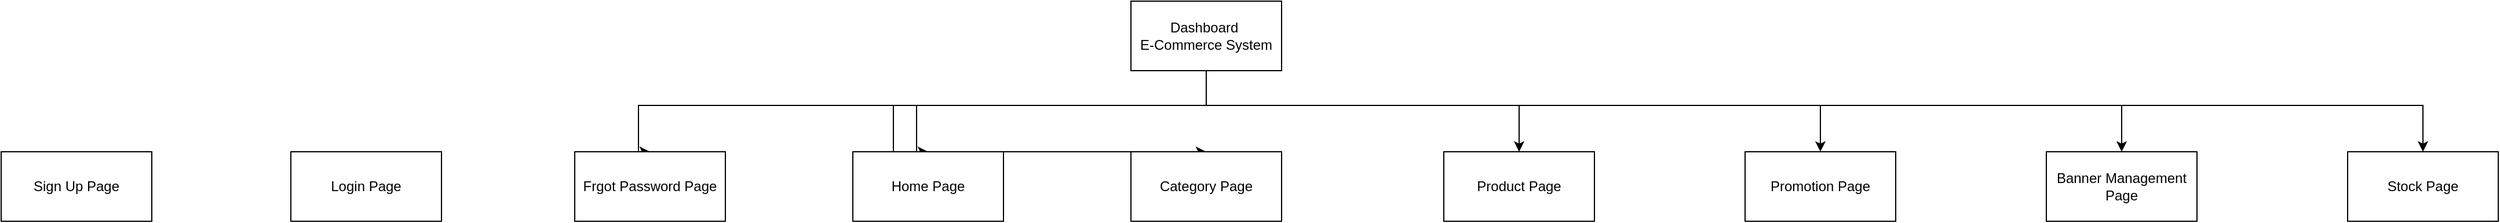 <mxfile version="25.0.3">
  <diagram name="Halaman-1" id="eAOs9XlgQPngfPqJjkuD">
    <mxGraphModel dx="3341" dy="1366" grid="1" gridSize="10" guides="1" tooltips="1" connect="1" arrows="1" fold="1" page="1" pageScale="1" pageWidth="827" pageHeight="1169" math="0" shadow="0">
      <root>
        <mxCell id="0" />
        <mxCell id="1" parent="0" />
        <mxCell id="wNbZasDDK-4g0cFuWofB-10" style="edgeStyle=orthogonalEdgeStyle;rounded=0;orthogonalLoop=1;jettySize=auto;html=1;entryX=0.5;entryY=0;entryDx=0;entryDy=0;" edge="1" parent="1" source="wNbZasDDK-4g0cFuWofB-1" target="wNbZasDDK-4g0cFuWofB-2">
          <mxGeometry relative="1" as="geometry">
            <Array as="points">
              <mxPoint x="380" y="160" />
              <mxPoint x="-110" y="160" />
              <mxPoint x="-110" y="200" />
            </Array>
          </mxGeometry>
        </mxCell>
        <mxCell id="wNbZasDDK-4g0cFuWofB-11" style="edgeStyle=orthogonalEdgeStyle;rounded=0;orthogonalLoop=1;jettySize=auto;html=1;entryX=0.5;entryY=0;entryDx=0;entryDy=0;" edge="1" parent="1" source="wNbZasDDK-4g0cFuWofB-1" target="wNbZasDDK-4g0cFuWofB-3">
          <mxGeometry relative="1" as="geometry">
            <Array as="points">
              <mxPoint x="380" y="160" />
              <mxPoint x="130" y="160" />
              <mxPoint x="130" y="200" />
            </Array>
          </mxGeometry>
        </mxCell>
        <mxCell id="wNbZasDDK-4g0cFuWofB-12" style="edgeStyle=orthogonalEdgeStyle;rounded=0;orthogonalLoop=1;jettySize=auto;html=1;entryX=0.5;entryY=0;entryDx=0;entryDy=0;" edge="1" parent="1" source="wNbZasDDK-4g0cFuWofB-1" target="wNbZasDDK-4g0cFuWofB-6">
          <mxGeometry relative="1" as="geometry">
            <Array as="points">
              <mxPoint x="380" y="160" />
              <mxPoint x="110" y="160" />
            </Array>
          </mxGeometry>
        </mxCell>
        <mxCell id="wNbZasDDK-4g0cFuWofB-13" value="" style="edgeStyle=orthogonalEdgeStyle;rounded=0;orthogonalLoop=1;jettySize=auto;html=1;" edge="1" parent="1" source="wNbZasDDK-4g0cFuWofB-1" target="wNbZasDDK-4g0cFuWofB-4">
          <mxGeometry relative="1" as="geometry">
            <Array as="points">
              <mxPoint x="380" y="160" />
              <mxPoint x="650" y="160" />
            </Array>
          </mxGeometry>
        </mxCell>
        <mxCell id="wNbZasDDK-4g0cFuWofB-14" style="edgeStyle=orthogonalEdgeStyle;rounded=0;orthogonalLoop=1;jettySize=auto;html=1;entryX=0.5;entryY=0;entryDx=0;entryDy=0;" edge="1" parent="1" source="wNbZasDDK-4g0cFuWofB-1" target="wNbZasDDK-4g0cFuWofB-5">
          <mxGeometry relative="1" as="geometry">
            <Array as="points">
              <mxPoint x="380" y="160" />
              <mxPoint x="910" y="160" />
            </Array>
          </mxGeometry>
        </mxCell>
        <mxCell id="wNbZasDDK-4g0cFuWofB-15" style="edgeStyle=orthogonalEdgeStyle;rounded=0;orthogonalLoop=1;jettySize=auto;html=1;entryX=0.5;entryY=0;entryDx=0;entryDy=0;" edge="1" parent="1" source="wNbZasDDK-4g0cFuWofB-1" target="wNbZasDDK-4g0cFuWofB-7">
          <mxGeometry relative="1" as="geometry">
            <Array as="points">
              <mxPoint x="380" y="160" />
              <mxPoint x="1170" y="160" />
            </Array>
          </mxGeometry>
        </mxCell>
        <mxCell id="wNbZasDDK-4g0cFuWofB-17" style="edgeStyle=orthogonalEdgeStyle;rounded=0;orthogonalLoop=1;jettySize=auto;html=1;entryX=0.5;entryY=0;entryDx=0;entryDy=0;" edge="1" parent="1" source="wNbZasDDK-4g0cFuWofB-1" target="wNbZasDDK-4g0cFuWofB-9">
          <mxGeometry relative="1" as="geometry">
            <Array as="points">
              <mxPoint x="380" y="160" />
              <mxPoint x="1430" y="160" />
            </Array>
          </mxGeometry>
        </mxCell>
        <mxCell id="wNbZasDDK-4g0cFuWofB-1" value="Dashboard&amp;nbsp;&lt;div&gt;E-Commerce System&lt;/div&gt;" style="rounded=0;whiteSpace=wrap;html=1;" vertex="1" parent="1">
          <mxGeometry x="315" y="70" width="130" height="60" as="geometry" />
        </mxCell>
        <mxCell id="wNbZasDDK-4g0cFuWofB-2" value="Frgot Password Page" style="rounded=0;whiteSpace=wrap;html=1;" vertex="1" parent="1">
          <mxGeometry x="-165" y="200" width="130" height="60" as="geometry" />
        </mxCell>
        <mxCell id="wNbZasDDK-4g0cFuWofB-3" value="Home Page" style="rounded=0;whiteSpace=wrap;html=1;" vertex="1" parent="1">
          <mxGeometry x="75" y="200" width="130" height="60" as="geometry" />
        </mxCell>
        <mxCell id="wNbZasDDK-4g0cFuWofB-4" value="Product Page" style="rounded=0;whiteSpace=wrap;html=1;" vertex="1" parent="1">
          <mxGeometry x="585" y="200" width="130" height="60" as="geometry" />
        </mxCell>
        <mxCell id="wNbZasDDK-4g0cFuWofB-5" value="Promotion Page" style="rounded=0;whiteSpace=wrap;html=1;" vertex="1" parent="1">
          <mxGeometry x="845" y="200" width="130" height="60" as="geometry" />
        </mxCell>
        <mxCell id="wNbZasDDK-4g0cFuWofB-6" value="Category Page" style="rounded=0;whiteSpace=wrap;html=1;" vertex="1" parent="1">
          <mxGeometry x="315" y="200" width="130" height="60" as="geometry" />
        </mxCell>
        <mxCell id="wNbZasDDK-4g0cFuWofB-7" value="Banner Management Page" style="rounded=0;whiteSpace=wrap;html=1;" vertex="1" parent="1">
          <mxGeometry x="1105" y="200" width="130" height="60" as="geometry" />
        </mxCell>
        <mxCell id="wNbZasDDK-4g0cFuWofB-8" value="Login Page" style="rounded=0;whiteSpace=wrap;html=1;" vertex="1" parent="1">
          <mxGeometry x="-410" y="200" width="130" height="60" as="geometry" />
        </mxCell>
        <mxCell id="wNbZasDDK-4g0cFuWofB-9" value="Stock Page" style="rounded=0;whiteSpace=wrap;html=1;" vertex="1" parent="1">
          <mxGeometry x="1365" y="200" width="130" height="60" as="geometry" />
        </mxCell>
        <mxCell id="wNbZasDDK-4g0cFuWofB-19" value="Sign Up Page" style="rounded=0;whiteSpace=wrap;html=1;" vertex="1" parent="1">
          <mxGeometry x="-660" y="200" width="130" height="60" as="geometry" />
        </mxCell>
      </root>
    </mxGraphModel>
  </diagram>
</mxfile>
